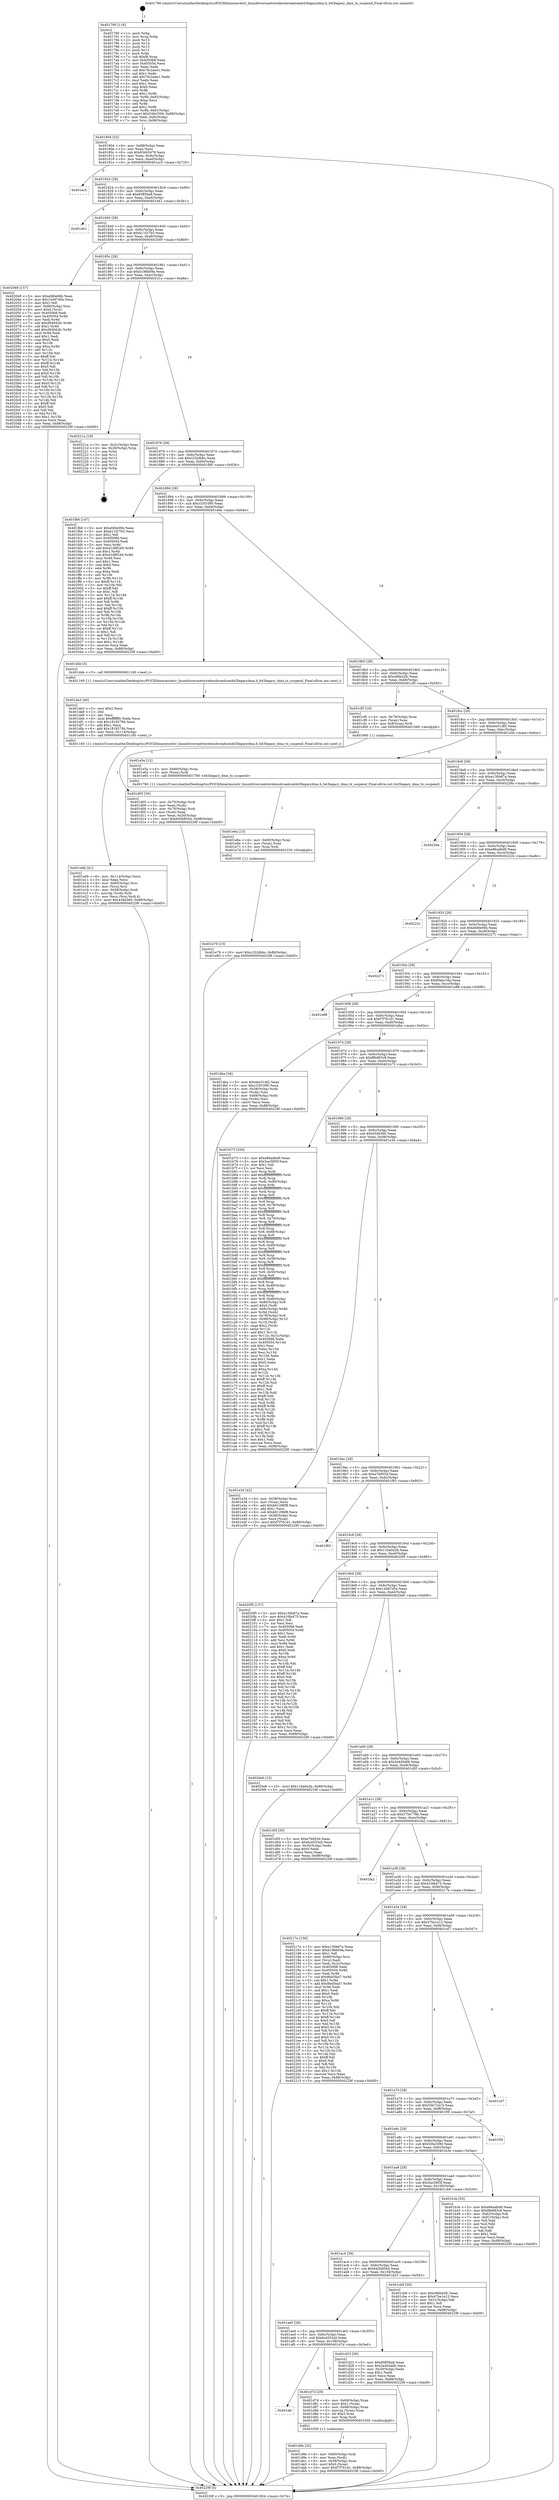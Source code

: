 digraph "0x401790" {
  label = "0x401790 (/mnt/c/Users/mathe/Desktop/tcc/POCII/binaries/extr_linuxdriversnetwirelessbroadcomb43legacydma.h_b43legacy_dma_tx_suspend_Final-ollvm.out::main(0))"
  labelloc = "t"
  node[shape=record]

  Entry [label="",width=0.3,height=0.3,shape=circle,fillcolor=black,style=filled]
  "0x401804" [label="{
     0x401804 [32]\l
     | [instrs]\l
     &nbsp;&nbsp;0x401804 \<+6\>: mov -0x88(%rbp),%eax\l
     &nbsp;&nbsp;0x40180a \<+2\>: mov %eax,%ecx\l
     &nbsp;&nbsp;0x40180c \<+6\>: sub $0x83d45479,%ecx\l
     &nbsp;&nbsp;0x401812 \<+6\>: mov %eax,-0x9c(%rbp)\l
     &nbsp;&nbsp;0x401818 \<+6\>: mov %ecx,-0xa0(%rbp)\l
     &nbsp;&nbsp;0x40181e \<+6\>: je 0000000000401ec5 \<main+0x735\>\l
  }"]
  "0x401ec5" [label="{
     0x401ec5\l
  }", style=dashed]
  "0x401824" [label="{
     0x401824 [28]\l
     | [instrs]\l
     &nbsp;&nbsp;0x401824 \<+5\>: jmp 0000000000401829 \<main+0x99\>\l
     &nbsp;&nbsp;0x401829 \<+6\>: mov -0x9c(%rbp),%eax\l
     &nbsp;&nbsp;0x40182f \<+5\>: sub $0x85ff36a8,%eax\l
     &nbsp;&nbsp;0x401834 \<+6\>: mov %eax,-0xa4(%rbp)\l
     &nbsp;&nbsp;0x40183a \<+6\>: je 0000000000401d41 \<main+0x5b1\>\l
  }"]
  Exit [label="",width=0.3,height=0.3,shape=circle,fillcolor=black,style=filled,peripheries=2]
  "0x401d41" [label="{
     0x401d41\l
  }", style=dashed]
  "0x401840" [label="{
     0x401840 [28]\l
     | [instrs]\l
     &nbsp;&nbsp;0x401840 \<+5\>: jmp 0000000000401845 \<main+0xb5\>\l
     &nbsp;&nbsp;0x401845 \<+6\>: mov -0x9c(%rbp),%eax\l
     &nbsp;&nbsp;0x40184b \<+5\>: sub $0xb11f27b5,%eax\l
     &nbsp;&nbsp;0x401850 \<+6\>: mov %eax,-0xa8(%rbp)\l
     &nbsp;&nbsp;0x401856 \<+6\>: je 0000000000402049 \<main+0x8b9\>\l
  }"]
  "0x401e79" [label="{
     0x401e79 [15]\l
     | [instrs]\l
     &nbsp;&nbsp;0x401e79 \<+10\>: movl $0xc232dbbc,-0x88(%rbp)\l
     &nbsp;&nbsp;0x401e83 \<+5\>: jmp 000000000040229f \<main+0xb0f\>\l
  }"]
  "0x402049" [label="{
     0x402049 [157]\l
     | [instrs]\l
     &nbsp;&nbsp;0x402049 \<+5\>: mov $0xefd0e06b,%eax\l
     &nbsp;&nbsp;0x40204e \<+5\>: mov $0x14487d5e,%ecx\l
     &nbsp;&nbsp;0x402053 \<+2\>: mov $0x1,%dl\l
     &nbsp;&nbsp;0x402055 \<+4\>: mov -0x80(%rbp),%rsi\l
     &nbsp;&nbsp;0x402059 \<+6\>: movl $0x0,(%rsi)\l
     &nbsp;&nbsp;0x40205f \<+7\>: mov 0x405068,%edi\l
     &nbsp;&nbsp;0x402066 \<+8\>: mov 0x405054,%r8d\l
     &nbsp;&nbsp;0x40206e \<+3\>: mov %edi,%r9d\l
     &nbsp;&nbsp;0x402071 \<+7\>: sub $0xd94942fc,%r9d\l
     &nbsp;&nbsp;0x402078 \<+4\>: sub $0x1,%r9d\l
     &nbsp;&nbsp;0x40207c \<+7\>: add $0xd94942fc,%r9d\l
     &nbsp;&nbsp;0x402083 \<+4\>: imul %r9d,%edi\l
     &nbsp;&nbsp;0x402087 \<+3\>: and $0x1,%edi\l
     &nbsp;&nbsp;0x40208a \<+3\>: cmp $0x0,%edi\l
     &nbsp;&nbsp;0x40208d \<+4\>: sete %r10b\l
     &nbsp;&nbsp;0x402091 \<+4\>: cmp $0xa,%r8d\l
     &nbsp;&nbsp;0x402095 \<+4\>: setl %r11b\l
     &nbsp;&nbsp;0x402099 \<+3\>: mov %r10b,%bl\l
     &nbsp;&nbsp;0x40209c \<+3\>: xor $0xff,%bl\l
     &nbsp;&nbsp;0x40209f \<+3\>: mov %r11b,%r14b\l
     &nbsp;&nbsp;0x4020a2 \<+4\>: xor $0xff,%r14b\l
     &nbsp;&nbsp;0x4020a6 \<+3\>: xor $0x0,%dl\l
     &nbsp;&nbsp;0x4020a9 \<+3\>: mov %bl,%r15b\l
     &nbsp;&nbsp;0x4020ac \<+4\>: and $0x0,%r15b\l
     &nbsp;&nbsp;0x4020b0 \<+3\>: and %dl,%r10b\l
     &nbsp;&nbsp;0x4020b3 \<+3\>: mov %r14b,%r12b\l
     &nbsp;&nbsp;0x4020b6 \<+4\>: and $0x0,%r12b\l
     &nbsp;&nbsp;0x4020ba \<+3\>: and %dl,%r11b\l
     &nbsp;&nbsp;0x4020bd \<+3\>: or %r10b,%r15b\l
     &nbsp;&nbsp;0x4020c0 \<+3\>: or %r11b,%r12b\l
     &nbsp;&nbsp;0x4020c3 \<+3\>: xor %r12b,%r15b\l
     &nbsp;&nbsp;0x4020c6 \<+3\>: or %r14b,%bl\l
     &nbsp;&nbsp;0x4020c9 \<+3\>: xor $0xff,%bl\l
     &nbsp;&nbsp;0x4020cc \<+3\>: or $0x0,%dl\l
     &nbsp;&nbsp;0x4020cf \<+2\>: and %dl,%bl\l
     &nbsp;&nbsp;0x4020d1 \<+3\>: or %bl,%r15b\l
     &nbsp;&nbsp;0x4020d4 \<+4\>: test $0x1,%r15b\l
     &nbsp;&nbsp;0x4020d8 \<+3\>: cmovne %ecx,%eax\l
     &nbsp;&nbsp;0x4020db \<+6\>: mov %eax,-0x88(%rbp)\l
     &nbsp;&nbsp;0x4020e1 \<+5\>: jmp 000000000040229f \<main+0xb0f\>\l
  }"]
  "0x40185c" [label="{
     0x40185c [28]\l
     | [instrs]\l
     &nbsp;&nbsp;0x40185c \<+5\>: jmp 0000000000401861 \<main+0xd1\>\l
     &nbsp;&nbsp;0x401861 \<+6\>: mov -0x9c(%rbp),%eax\l
     &nbsp;&nbsp;0x401867 \<+5\>: sub $0xb186b09a,%eax\l
     &nbsp;&nbsp;0x40186c \<+6\>: mov %eax,-0xac(%rbp)\l
     &nbsp;&nbsp;0x401872 \<+6\>: je 000000000040221a \<main+0xa8a\>\l
  }"]
  "0x401e6a" [label="{
     0x401e6a [15]\l
     | [instrs]\l
     &nbsp;&nbsp;0x401e6a \<+4\>: mov -0x60(%rbp),%rax\l
     &nbsp;&nbsp;0x401e6e \<+3\>: mov (%rax),%rax\l
     &nbsp;&nbsp;0x401e71 \<+3\>: mov %rax,%rdi\l
     &nbsp;&nbsp;0x401e74 \<+5\>: call 0000000000401030 \<free@plt\>\l
     | [calls]\l
     &nbsp;&nbsp;0x401030 \{1\} (unknown)\l
  }"]
  "0x40221a" [label="{
     0x40221a [18]\l
     | [instrs]\l
     &nbsp;&nbsp;0x40221a \<+3\>: mov -0x2c(%rbp),%eax\l
     &nbsp;&nbsp;0x40221d \<+4\>: lea -0x28(%rbp),%rsp\l
     &nbsp;&nbsp;0x402221 \<+1\>: pop %rbx\l
     &nbsp;&nbsp;0x402222 \<+2\>: pop %r12\l
     &nbsp;&nbsp;0x402224 \<+2\>: pop %r13\l
     &nbsp;&nbsp;0x402226 \<+2\>: pop %r14\l
     &nbsp;&nbsp;0x402228 \<+2\>: pop %r15\l
     &nbsp;&nbsp;0x40222a \<+1\>: pop %rbp\l
     &nbsp;&nbsp;0x40222b \<+1\>: ret\l
  }"]
  "0x401878" [label="{
     0x401878 [28]\l
     | [instrs]\l
     &nbsp;&nbsp;0x401878 \<+5\>: jmp 000000000040187d \<main+0xed\>\l
     &nbsp;&nbsp;0x40187d \<+6\>: mov -0x9c(%rbp),%eax\l
     &nbsp;&nbsp;0x401883 \<+5\>: sub $0xc232dbbc,%eax\l
     &nbsp;&nbsp;0x401888 \<+6\>: mov %eax,-0xb0(%rbp)\l
     &nbsp;&nbsp;0x40188e \<+6\>: je 0000000000401fb6 \<main+0x826\>\l
  }"]
  "0x401e0b" [label="{
     0x401e0b [41]\l
     | [instrs]\l
     &nbsp;&nbsp;0x401e0b \<+6\>: mov -0x114(%rbp),%ecx\l
     &nbsp;&nbsp;0x401e11 \<+3\>: imul %eax,%ecx\l
     &nbsp;&nbsp;0x401e14 \<+4\>: mov -0x60(%rbp),%rsi\l
     &nbsp;&nbsp;0x401e18 \<+3\>: mov (%rsi),%rsi\l
     &nbsp;&nbsp;0x401e1b \<+4\>: mov -0x58(%rbp),%rdi\l
     &nbsp;&nbsp;0x401e1f \<+3\>: movslq (%rdi),%rdi\l
     &nbsp;&nbsp;0x401e22 \<+3\>: mov %ecx,(%rsi,%rdi,4)\l
     &nbsp;&nbsp;0x401e25 \<+10\>: movl $0x434b560,-0x88(%rbp)\l
     &nbsp;&nbsp;0x401e2f \<+5\>: jmp 000000000040229f \<main+0xb0f\>\l
  }"]
  "0x401fb6" [label="{
     0x401fb6 [147]\l
     | [instrs]\l
     &nbsp;&nbsp;0x401fb6 \<+5\>: mov $0xefd0e06b,%eax\l
     &nbsp;&nbsp;0x401fbb \<+5\>: mov $0xb11f27b5,%ecx\l
     &nbsp;&nbsp;0x401fc0 \<+2\>: mov $0x1,%dl\l
     &nbsp;&nbsp;0x401fc2 \<+7\>: mov 0x405068,%esi\l
     &nbsp;&nbsp;0x401fc9 \<+7\>: mov 0x405054,%edi\l
     &nbsp;&nbsp;0x401fd0 \<+3\>: mov %esi,%r8d\l
     &nbsp;&nbsp;0x401fd3 \<+7\>: add $0x41d8f249,%r8d\l
     &nbsp;&nbsp;0x401fda \<+4\>: sub $0x1,%r8d\l
     &nbsp;&nbsp;0x401fde \<+7\>: sub $0x41d8f249,%r8d\l
     &nbsp;&nbsp;0x401fe5 \<+4\>: imul %r8d,%esi\l
     &nbsp;&nbsp;0x401fe9 \<+3\>: and $0x1,%esi\l
     &nbsp;&nbsp;0x401fec \<+3\>: cmp $0x0,%esi\l
     &nbsp;&nbsp;0x401fef \<+4\>: sete %r9b\l
     &nbsp;&nbsp;0x401ff3 \<+3\>: cmp $0xa,%edi\l
     &nbsp;&nbsp;0x401ff6 \<+4\>: setl %r10b\l
     &nbsp;&nbsp;0x401ffa \<+3\>: mov %r9b,%r11b\l
     &nbsp;&nbsp;0x401ffd \<+4\>: xor $0xff,%r11b\l
     &nbsp;&nbsp;0x402001 \<+3\>: mov %r10b,%bl\l
     &nbsp;&nbsp;0x402004 \<+3\>: xor $0xff,%bl\l
     &nbsp;&nbsp;0x402007 \<+3\>: xor $0x1,%dl\l
     &nbsp;&nbsp;0x40200a \<+3\>: mov %r11b,%r14b\l
     &nbsp;&nbsp;0x40200d \<+4\>: and $0xff,%r14b\l
     &nbsp;&nbsp;0x402011 \<+3\>: and %dl,%r9b\l
     &nbsp;&nbsp;0x402014 \<+3\>: mov %bl,%r15b\l
     &nbsp;&nbsp;0x402017 \<+4\>: and $0xff,%r15b\l
     &nbsp;&nbsp;0x40201b \<+3\>: and %dl,%r10b\l
     &nbsp;&nbsp;0x40201e \<+3\>: or %r9b,%r14b\l
     &nbsp;&nbsp;0x402021 \<+3\>: or %r10b,%r15b\l
     &nbsp;&nbsp;0x402024 \<+3\>: xor %r15b,%r14b\l
     &nbsp;&nbsp;0x402027 \<+3\>: or %bl,%r11b\l
     &nbsp;&nbsp;0x40202a \<+4\>: xor $0xff,%r11b\l
     &nbsp;&nbsp;0x40202e \<+3\>: or $0x1,%dl\l
     &nbsp;&nbsp;0x402031 \<+3\>: and %dl,%r11b\l
     &nbsp;&nbsp;0x402034 \<+3\>: or %r11b,%r14b\l
     &nbsp;&nbsp;0x402037 \<+4\>: test $0x1,%r14b\l
     &nbsp;&nbsp;0x40203b \<+3\>: cmovne %ecx,%eax\l
     &nbsp;&nbsp;0x40203e \<+6\>: mov %eax,-0x88(%rbp)\l
     &nbsp;&nbsp;0x402044 \<+5\>: jmp 000000000040229f \<main+0xb0f\>\l
  }"]
  "0x401894" [label="{
     0x401894 [28]\l
     | [instrs]\l
     &nbsp;&nbsp;0x401894 \<+5\>: jmp 0000000000401899 \<main+0x109\>\l
     &nbsp;&nbsp;0x401899 \<+6\>: mov -0x9c(%rbp),%eax\l
     &nbsp;&nbsp;0x40189f \<+5\>: sub $0xc33f1095,%eax\l
     &nbsp;&nbsp;0x4018a4 \<+6\>: mov %eax,-0xb4(%rbp)\l
     &nbsp;&nbsp;0x4018aa \<+6\>: je 0000000000401dde \<main+0x64e\>\l
  }"]
  "0x401de3" [label="{
     0x401de3 [40]\l
     | [instrs]\l
     &nbsp;&nbsp;0x401de3 \<+5\>: mov $0x2,%ecx\l
     &nbsp;&nbsp;0x401de8 \<+1\>: cltd\l
     &nbsp;&nbsp;0x401de9 \<+2\>: idiv %ecx\l
     &nbsp;&nbsp;0x401deb \<+6\>: imul $0xfffffffe,%edx,%ecx\l
     &nbsp;&nbsp;0x401df1 \<+6\>: sub $0x18192784,%ecx\l
     &nbsp;&nbsp;0x401df7 \<+3\>: add $0x1,%ecx\l
     &nbsp;&nbsp;0x401dfa \<+6\>: add $0x18192784,%ecx\l
     &nbsp;&nbsp;0x401e00 \<+6\>: mov %ecx,-0x114(%rbp)\l
     &nbsp;&nbsp;0x401e06 \<+5\>: call 0000000000401160 \<next_i\>\l
     | [calls]\l
     &nbsp;&nbsp;0x401160 \{1\} (/mnt/c/Users/mathe/Desktop/tcc/POCII/binaries/extr_linuxdriversnetwirelessbroadcomb43legacydma.h_b43legacy_dma_tx_suspend_Final-ollvm.out::next_i)\l
  }"]
  "0x401dde" [label="{
     0x401dde [5]\l
     | [instrs]\l
     &nbsp;&nbsp;0x401dde \<+5\>: call 0000000000401160 \<next_i\>\l
     | [calls]\l
     &nbsp;&nbsp;0x401160 \{1\} (/mnt/c/Users/mathe/Desktop/tcc/POCII/binaries/extr_linuxdriversnetwirelessbroadcomb43legacydma.h_b43legacy_dma_tx_suspend_Final-ollvm.out::next_i)\l
  }"]
  "0x4018b0" [label="{
     0x4018b0 [28]\l
     | [instrs]\l
     &nbsp;&nbsp;0x4018b0 \<+5\>: jmp 00000000004018b5 \<main+0x125\>\l
     &nbsp;&nbsp;0x4018b5 \<+6\>: mov -0x9c(%rbp),%eax\l
     &nbsp;&nbsp;0x4018bb \<+5\>: sub $0xc66b42fc,%eax\l
     &nbsp;&nbsp;0x4018c0 \<+6\>: mov %eax,-0xb8(%rbp)\l
     &nbsp;&nbsp;0x4018c6 \<+6\>: je 0000000000401cf5 \<main+0x565\>\l
  }"]
  "0x401d9a" [label="{
     0x401d9a [32]\l
     | [instrs]\l
     &nbsp;&nbsp;0x401d9a \<+4\>: mov -0x60(%rbp),%rdi\l
     &nbsp;&nbsp;0x401d9e \<+3\>: mov %rax,(%rdi)\l
     &nbsp;&nbsp;0x401da1 \<+4\>: mov -0x58(%rbp),%rax\l
     &nbsp;&nbsp;0x401da5 \<+6\>: movl $0x0,(%rax)\l
     &nbsp;&nbsp;0x401dab \<+10\>: movl $0xf7f761d1,-0x88(%rbp)\l
     &nbsp;&nbsp;0x401db5 \<+5\>: jmp 000000000040229f \<main+0xb0f\>\l
  }"]
  "0x401cf5" [label="{
     0x401cf5 [16]\l
     | [instrs]\l
     &nbsp;&nbsp;0x401cf5 \<+4\>: mov -0x78(%rbp),%rax\l
     &nbsp;&nbsp;0x401cf9 \<+3\>: mov (%rax),%rax\l
     &nbsp;&nbsp;0x401cfc \<+4\>: mov 0x8(%rax),%rdi\l
     &nbsp;&nbsp;0x401d00 \<+5\>: call 0000000000401060 \<atoi@plt\>\l
     | [calls]\l
     &nbsp;&nbsp;0x401060 \{1\} (unknown)\l
  }"]
  "0x4018cc" [label="{
     0x4018cc [28]\l
     | [instrs]\l
     &nbsp;&nbsp;0x4018cc \<+5\>: jmp 00000000004018d1 \<main+0x141\>\l
     &nbsp;&nbsp;0x4018d1 \<+6\>: mov -0x9c(%rbp),%eax\l
     &nbsp;&nbsp;0x4018d7 \<+5\>: sub $0xdee51df2,%eax\l
     &nbsp;&nbsp;0x4018dc \<+6\>: mov %eax,-0xbc(%rbp)\l
     &nbsp;&nbsp;0x4018e2 \<+6\>: je 0000000000401e5e \<main+0x6ce\>\l
  }"]
  "0x401afc" [label="{
     0x401afc\l
  }", style=dashed]
  "0x401e5e" [label="{
     0x401e5e [12]\l
     | [instrs]\l
     &nbsp;&nbsp;0x401e5e \<+4\>: mov -0x60(%rbp),%rax\l
     &nbsp;&nbsp;0x401e62 \<+3\>: mov (%rax),%rdi\l
     &nbsp;&nbsp;0x401e65 \<+5\>: call 0000000000401780 \<b43legacy_dma_tx_suspend\>\l
     | [calls]\l
     &nbsp;&nbsp;0x401780 \{1\} (/mnt/c/Users/mathe/Desktop/tcc/POCII/binaries/extr_linuxdriversnetwirelessbroadcomb43legacydma.h_b43legacy_dma_tx_suspend_Final-ollvm.out::b43legacy_dma_tx_suspend)\l
  }"]
  "0x4018e8" [label="{
     0x4018e8 [28]\l
     | [instrs]\l
     &nbsp;&nbsp;0x4018e8 \<+5\>: jmp 00000000004018ed \<main+0x15d\>\l
     &nbsp;&nbsp;0x4018ed \<+6\>: mov -0x9c(%rbp),%eax\l
     &nbsp;&nbsp;0x4018f3 \<+5\>: sub $0xe130b87a,%eax\l
     &nbsp;&nbsp;0x4018f8 \<+6\>: mov %eax,-0xc0(%rbp)\l
     &nbsp;&nbsp;0x4018fe \<+6\>: je 000000000040228a \<main+0xafa\>\l
  }"]
  "0x401d7d" [label="{
     0x401d7d [29]\l
     | [instrs]\l
     &nbsp;&nbsp;0x401d7d \<+4\>: mov -0x68(%rbp),%rax\l
     &nbsp;&nbsp;0x401d81 \<+6\>: movl $0x1,(%rax)\l
     &nbsp;&nbsp;0x401d87 \<+4\>: mov -0x68(%rbp),%rax\l
     &nbsp;&nbsp;0x401d8b \<+3\>: movslq (%rax),%rax\l
     &nbsp;&nbsp;0x401d8e \<+4\>: shl $0x2,%rax\l
     &nbsp;&nbsp;0x401d92 \<+3\>: mov %rax,%rdi\l
     &nbsp;&nbsp;0x401d95 \<+5\>: call 0000000000401050 \<malloc@plt\>\l
     | [calls]\l
     &nbsp;&nbsp;0x401050 \{1\} (unknown)\l
  }"]
  "0x40228a" [label="{
     0x40228a\l
  }", style=dashed]
  "0x401904" [label="{
     0x401904 [28]\l
     | [instrs]\l
     &nbsp;&nbsp;0x401904 \<+5\>: jmp 0000000000401909 \<main+0x179\>\l
     &nbsp;&nbsp;0x401909 \<+6\>: mov -0x9c(%rbp),%eax\l
     &nbsp;&nbsp;0x40190f \<+5\>: sub $0xe86adbd9,%eax\l
     &nbsp;&nbsp;0x401914 \<+6\>: mov %eax,-0xc4(%rbp)\l
     &nbsp;&nbsp;0x40191a \<+6\>: je 000000000040222c \<main+0xa9c\>\l
  }"]
  "0x401ae0" [label="{
     0x401ae0 [28]\l
     | [instrs]\l
     &nbsp;&nbsp;0x401ae0 \<+5\>: jmp 0000000000401ae5 \<main+0x355\>\l
     &nbsp;&nbsp;0x401ae5 \<+6\>: mov -0x9c(%rbp),%eax\l
     &nbsp;&nbsp;0x401aeb \<+5\>: sub $0x6ce553a5,%eax\l
     &nbsp;&nbsp;0x401af0 \<+6\>: mov %eax,-0x108(%rbp)\l
     &nbsp;&nbsp;0x401af6 \<+6\>: je 0000000000401d7d \<main+0x5ed\>\l
  }"]
  "0x40222c" [label="{
     0x40222c\l
  }", style=dashed]
  "0x401920" [label="{
     0x401920 [28]\l
     | [instrs]\l
     &nbsp;&nbsp;0x401920 \<+5\>: jmp 0000000000401925 \<main+0x195\>\l
     &nbsp;&nbsp;0x401925 \<+6\>: mov -0x9c(%rbp),%eax\l
     &nbsp;&nbsp;0x40192b \<+5\>: sub $0xefd0e06b,%eax\l
     &nbsp;&nbsp;0x401930 \<+6\>: mov %eax,-0xc8(%rbp)\l
     &nbsp;&nbsp;0x401936 \<+6\>: je 0000000000402271 \<main+0xae1\>\l
  }"]
  "0x401d23" [label="{
     0x401d23 [30]\l
     | [instrs]\l
     &nbsp;&nbsp;0x401d23 \<+5\>: mov $0x85ff36a8,%eax\l
     &nbsp;&nbsp;0x401d28 \<+5\>: mov $0x2e4d3a0b,%ecx\l
     &nbsp;&nbsp;0x401d2d \<+3\>: mov -0x30(%rbp),%edx\l
     &nbsp;&nbsp;0x401d30 \<+3\>: cmp $0x1,%edx\l
     &nbsp;&nbsp;0x401d33 \<+3\>: cmovl %ecx,%eax\l
     &nbsp;&nbsp;0x401d36 \<+6\>: mov %eax,-0x88(%rbp)\l
     &nbsp;&nbsp;0x401d3c \<+5\>: jmp 000000000040229f \<main+0xb0f\>\l
  }"]
  "0x402271" [label="{
     0x402271\l
  }", style=dashed]
  "0x40193c" [label="{
     0x40193c [28]\l
     | [instrs]\l
     &nbsp;&nbsp;0x40193c \<+5\>: jmp 0000000000401941 \<main+0x1b1\>\l
     &nbsp;&nbsp;0x401941 \<+6\>: mov -0x9c(%rbp),%eax\l
     &nbsp;&nbsp;0x401947 \<+5\>: sub $0xf0ebc18a,%eax\l
     &nbsp;&nbsp;0x40194c \<+6\>: mov %eax,-0xcc(%rbp)\l
     &nbsp;&nbsp;0x401952 \<+6\>: je 0000000000401e88 \<main+0x6f8\>\l
  }"]
  "0x401d05" [label="{
     0x401d05 [30]\l
     | [instrs]\l
     &nbsp;&nbsp;0x401d05 \<+4\>: mov -0x70(%rbp),%rdi\l
     &nbsp;&nbsp;0x401d09 \<+2\>: mov %eax,(%rdi)\l
     &nbsp;&nbsp;0x401d0b \<+4\>: mov -0x70(%rbp),%rdi\l
     &nbsp;&nbsp;0x401d0f \<+2\>: mov (%rdi),%eax\l
     &nbsp;&nbsp;0x401d11 \<+3\>: mov %eax,-0x30(%rbp)\l
     &nbsp;&nbsp;0x401d14 \<+10\>: movl $0x643b8544,-0x88(%rbp)\l
     &nbsp;&nbsp;0x401d1e \<+5\>: jmp 000000000040229f \<main+0xb0f\>\l
  }"]
  "0x401e88" [label="{
     0x401e88\l
  }", style=dashed]
  "0x401958" [label="{
     0x401958 [28]\l
     | [instrs]\l
     &nbsp;&nbsp;0x401958 \<+5\>: jmp 000000000040195d \<main+0x1cd\>\l
     &nbsp;&nbsp;0x40195d \<+6\>: mov -0x9c(%rbp),%eax\l
     &nbsp;&nbsp;0x401963 \<+5\>: sub $0xf7f761d1,%eax\l
     &nbsp;&nbsp;0x401968 \<+6\>: mov %eax,-0xd0(%rbp)\l
     &nbsp;&nbsp;0x40196e \<+6\>: je 0000000000401dba \<main+0x62a\>\l
  }"]
  "0x401ac4" [label="{
     0x401ac4 [28]\l
     | [instrs]\l
     &nbsp;&nbsp;0x401ac4 \<+5\>: jmp 0000000000401ac9 \<main+0x339\>\l
     &nbsp;&nbsp;0x401ac9 \<+6\>: mov -0x9c(%rbp),%eax\l
     &nbsp;&nbsp;0x401acf \<+5\>: sub $0x643b8544,%eax\l
     &nbsp;&nbsp;0x401ad4 \<+6\>: mov %eax,-0x104(%rbp)\l
     &nbsp;&nbsp;0x401ada \<+6\>: je 0000000000401d23 \<main+0x593\>\l
  }"]
  "0x401dba" [label="{
     0x401dba [36]\l
     | [instrs]\l
     &nbsp;&nbsp;0x401dba \<+5\>: mov $0xdee51df2,%eax\l
     &nbsp;&nbsp;0x401dbf \<+5\>: mov $0xc33f1095,%ecx\l
     &nbsp;&nbsp;0x401dc4 \<+4\>: mov -0x58(%rbp),%rdx\l
     &nbsp;&nbsp;0x401dc8 \<+2\>: mov (%rdx),%esi\l
     &nbsp;&nbsp;0x401dca \<+4\>: mov -0x68(%rbp),%rdx\l
     &nbsp;&nbsp;0x401dce \<+2\>: cmp (%rdx),%esi\l
     &nbsp;&nbsp;0x401dd0 \<+3\>: cmovl %ecx,%eax\l
     &nbsp;&nbsp;0x401dd3 \<+6\>: mov %eax,-0x88(%rbp)\l
     &nbsp;&nbsp;0x401dd9 \<+5\>: jmp 000000000040229f \<main+0xb0f\>\l
  }"]
  "0x401974" [label="{
     0x401974 [28]\l
     | [instrs]\l
     &nbsp;&nbsp;0x401974 \<+5\>: jmp 0000000000401979 \<main+0x1e9\>\l
     &nbsp;&nbsp;0x401979 \<+6\>: mov -0x9c(%rbp),%eax\l
     &nbsp;&nbsp;0x40197f \<+5\>: sub $0xf8b883c8,%eax\l
     &nbsp;&nbsp;0x401984 \<+6\>: mov %eax,-0xd4(%rbp)\l
     &nbsp;&nbsp;0x40198a \<+6\>: je 0000000000401b73 \<main+0x3e3\>\l
  }"]
  "0x401cb9" [label="{
     0x401cb9 [30]\l
     | [instrs]\l
     &nbsp;&nbsp;0x401cb9 \<+5\>: mov $0xc66b42fc,%eax\l
     &nbsp;&nbsp;0x401cbe \<+5\>: mov $0x47be1e12,%ecx\l
     &nbsp;&nbsp;0x401cc3 \<+3\>: mov -0x31(%rbp),%dl\l
     &nbsp;&nbsp;0x401cc6 \<+3\>: test $0x1,%dl\l
     &nbsp;&nbsp;0x401cc9 \<+3\>: cmovne %ecx,%eax\l
     &nbsp;&nbsp;0x401ccc \<+6\>: mov %eax,-0x88(%rbp)\l
     &nbsp;&nbsp;0x401cd2 \<+5\>: jmp 000000000040229f \<main+0xb0f\>\l
  }"]
  "0x401b73" [label="{
     0x401b73 [326]\l
     | [instrs]\l
     &nbsp;&nbsp;0x401b73 \<+5\>: mov $0xe86adbd9,%eax\l
     &nbsp;&nbsp;0x401b78 \<+5\>: mov $0x5ac59f3f,%ecx\l
     &nbsp;&nbsp;0x401b7d \<+2\>: mov $0x1,%dl\l
     &nbsp;&nbsp;0x401b7f \<+2\>: xor %esi,%esi\l
     &nbsp;&nbsp;0x401b81 \<+3\>: mov %rsp,%rdi\l
     &nbsp;&nbsp;0x401b84 \<+4\>: add $0xfffffffffffffff0,%rdi\l
     &nbsp;&nbsp;0x401b88 \<+3\>: mov %rdi,%rsp\l
     &nbsp;&nbsp;0x401b8b \<+4\>: mov %rdi,-0x80(%rbp)\l
     &nbsp;&nbsp;0x401b8f \<+3\>: mov %rsp,%rdi\l
     &nbsp;&nbsp;0x401b92 \<+4\>: add $0xfffffffffffffff0,%rdi\l
     &nbsp;&nbsp;0x401b96 \<+3\>: mov %rdi,%rsp\l
     &nbsp;&nbsp;0x401b99 \<+3\>: mov %rsp,%r8\l
     &nbsp;&nbsp;0x401b9c \<+4\>: add $0xfffffffffffffff0,%r8\l
     &nbsp;&nbsp;0x401ba0 \<+3\>: mov %r8,%rsp\l
     &nbsp;&nbsp;0x401ba3 \<+4\>: mov %r8,-0x78(%rbp)\l
     &nbsp;&nbsp;0x401ba7 \<+3\>: mov %rsp,%r8\l
     &nbsp;&nbsp;0x401baa \<+4\>: add $0xfffffffffffffff0,%r8\l
     &nbsp;&nbsp;0x401bae \<+3\>: mov %r8,%rsp\l
     &nbsp;&nbsp;0x401bb1 \<+4\>: mov %r8,-0x70(%rbp)\l
     &nbsp;&nbsp;0x401bb5 \<+3\>: mov %rsp,%r8\l
     &nbsp;&nbsp;0x401bb8 \<+4\>: add $0xfffffffffffffff0,%r8\l
     &nbsp;&nbsp;0x401bbc \<+3\>: mov %r8,%rsp\l
     &nbsp;&nbsp;0x401bbf \<+4\>: mov %r8,-0x68(%rbp)\l
     &nbsp;&nbsp;0x401bc3 \<+3\>: mov %rsp,%r8\l
     &nbsp;&nbsp;0x401bc6 \<+4\>: add $0xfffffffffffffff0,%r8\l
     &nbsp;&nbsp;0x401bca \<+3\>: mov %r8,%rsp\l
     &nbsp;&nbsp;0x401bcd \<+4\>: mov %r8,-0x60(%rbp)\l
     &nbsp;&nbsp;0x401bd1 \<+3\>: mov %rsp,%r8\l
     &nbsp;&nbsp;0x401bd4 \<+4\>: add $0xfffffffffffffff0,%r8\l
     &nbsp;&nbsp;0x401bd8 \<+3\>: mov %r8,%rsp\l
     &nbsp;&nbsp;0x401bdb \<+4\>: mov %r8,-0x58(%rbp)\l
     &nbsp;&nbsp;0x401bdf \<+3\>: mov %rsp,%r8\l
     &nbsp;&nbsp;0x401be2 \<+4\>: add $0xfffffffffffffff0,%r8\l
     &nbsp;&nbsp;0x401be6 \<+3\>: mov %r8,%rsp\l
     &nbsp;&nbsp;0x401be9 \<+4\>: mov %r8,-0x50(%rbp)\l
     &nbsp;&nbsp;0x401bed \<+3\>: mov %rsp,%r8\l
     &nbsp;&nbsp;0x401bf0 \<+4\>: add $0xfffffffffffffff0,%r8\l
     &nbsp;&nbsp;0x401bf4 \<+3\>: mov %r8,%rsp\l
     &nbsp;&nbsp;0x401bf7 \<+4\>: mov %r8,-0x48(%rbp)\l
     &nbsp;&nbsp;0x401bfb \<+3\>: mov %rsp,%r8\l
     &nbsp;&nbsp;0x401bfe \<+4\>: add $0xfffffffffffffff0,%r8\l
     &nbsp;&nbsp;0x401c02 \<+3\>: mov %r8,%rsp\l
     &nbsp;&nbsp;0x401c05 \<+4\>: mov %r8,-0x40(%rbp)\l
     &nbsp;&nbsp;0x401c09 \<+4\>: mov -0x80(%rbp),%r8\l
     &nbsp;&nbsp;0x401c0d \<+7\>: movl $0x0,(%r8)\l
     &nbsp;&nbsp;0x401c14 \<+7\>: mov -0x8c(%rbp),%r9d\l
     &nbsp;&nbsp;0x401c1b \<+3\>: mov %r9d,(%rdi)\l
     &nbsp;&nbsp;0x401c1e \<+4\>: mov -0x78(%rbp),%r8\l
     &nbsp;&nbsp;0x401c22 \<+7\>: mov -0x98(%rbp),%r10\l
     &nbsp;&nbsp;0x401c29 \<+3\>: mov %r10,(%r8)\l
     &nbsp;&nbsp;0x401c2c \<+3\>: cmpl $0x2,(%rdi)\l
     &nbsp;&nbsp;0x401c2f \<+4\>: setne %r11b\l
     &nbsp;&nbsp;0x401c33 \<+4\>: and $0x1,%r11b\l
     &nbsp;&nbsp;0x401c37 \<+4\>: mov %r11b,-0x31(%rbp)\l
     &nbsp;&nbsp;0x401c3b \<+7\>: mov 0x405068,%ebx\l
     &nbsp;&nbsp;0x401c42 \<+8\>: mov 0x405054,%r14d\l
     &nbsp;&nbsp;0x401c4a \<+3\>: sub $0x1,%esi\l
     &nbsp;&nbsp;0x401c4d \<+3\>: mov %ebx,%r15d\l
     &nbsp;&nbsp;0x401c50 \<+3\>: add %esi,%r15d\l
     &nbsp;&nbsp;0x401c53 \<+4\>: imul %r15d,%ebx\l
     &nbsp;&nbsp;0x401c57 \<+3\>: and $0x1,%ebx\l
     &nbsp;&nbsp;0x401c5a \<+3\>: cmp $0x0,%ebx\l
     &nbsp;&nbsp;0x401c5d \<+4\>: sete %r11b\l
     &nbsp;&nbsp;0x401c61 \<+4\>: cmp $0xa,%r14d\l
     &nbsp;&nbsp;0x401c65 \<+4\>: setl %r12b\l
     &nbsp;&nbsp;0x401c69 \<+3\>: mov %r11b,%r13b\l
     &nbsp;&nbsp;0x401c6c \<+4\>: xor $0xff,%r13b\l
     &nbsp;&nbsp;0x401c70 \<+3\>: mov %r12b,%sil\l
     &nbsp;&nbsp;0x401c73 \<+4\>: xor $0xff,%sil\l
     &nbsp;&nbsp;0x401c77 \<+3\>: xor $0x1,%dl\l
     &nbsp;&nbsp;0x401c7a \<+3\>: mov %r13b,%dil\l
     &nbsp;&nbsp;0x401c7d \<+4\>: and $0xff,%dil\l
     &nbsp;&nbsp;0x401c81 \<+3\>: and %dl,%r11b\l
     &nbsp;&nbsp;0x401c84 \<+3\>: mov %sil,%r8b\l
     &nbsp;&nbsp;0x401c87 \<+4\>: and $0xff,%r8b\l
     &nbsp;&nbsp;0x401c8b \<+3\>: and %dl,%r12b\l
     &nbsp;&nbsp;0x401c8e \<+3\>: or %r11b,%dil\l
     &nbsp;&nbsp;0x401c91 \<+3\>: or %r12b,%r8b\l
     &nbsp;&nbsp;0x401c94 \<+3\>: xor %r8b,%dil\l
     &nbsp;&nbsp;0x401c97 \<+3\>: or %sil,%r13b\l
     &nbsp;&nbsp;0x401c9a \<+4\>: xor $0xff,%r13b\l
     &nbsp;&nbsp;0x401c9e \<+3\>: or $0x1,%dl\l
     &nbsp;&nbsp;0x401ca1 \<+3\>: and %dl,%r13b\l
     &nbsp;&nbsp;0x401ca4 \<+3\>: or %r13b,%dil\l
     &nbsp;&nbsp;0x401ca7 \<+4\>: test $0x1,%dil\l
     &nbsp;&nbsp;0x401cab \<+3\>: cmovne %ecx,%eax\l
     &nbsp;&nbsp;0x401cae \<+6\>: mov %eax,-0x88(%rbp)\l
     &nbsp;&nbsp;0x401cb4 \<+5\>: jmp 000000000040229f \<main+0xb0f\>\l
  }"]
  "0x401990" [label="{
     0x401990 [28]\l
     | [instrs]\l
     &nbsp;&nbsp;0x401990 \<+5\>: jmp 0000000000401995 \<main+0x205\>\l
     &nbsp;&nbsp;0x401995 \<+6\>: mov -0x9c(%rbp),%eax\l
     &nbsp;&nbsp;0x40199b \<+5\>: sub $0x434b560,%eax\l
     &nbsp;&nbsp;0x4019a0 \<+6\>: mov %eax,-0xd8(%rbp)\l
     &nbsp;&nbsp;0x4019a6 \<+6\>: je 0000000000401e34 \<main+0x6a4\>\l
  }"]
  "0x401790" [label="{
     0x401790 [116]\l
     | [instrs]\l
     &nbsp;&nbsp;0x401790 \<+1\>: push %rbp\l
     &nbsp;&nbsp;0x401791 \<+3\>: mov %rsp,%rbp\l
     &nbsp;&nbsp;0x401794 \<+2\>: push %r15\l
     &nbsp;&nbsp;0x401796 \<+2\>: push %r14\l
     &nbsp;&nbsp;0x401798 \<+2\>: push %r13\l
     &nbsp;&nbsp;0x40179a \<+2\>: push %r12\l
     &nbsp;&nbsp;0x40179c \<+1\>: push %rbx\l
     &nbsp;&nbsp;0x40179d \<+7\>: sub $0xf8,%rsp\l
     &nbsp;&nbsp;0x4017a4 \<+7\>: mov 0x405068,%eax\l
     &nbsp;&nbsp;0x4017ab \<+7\>: mov 0x405054,%ecx\l
     &nbsp;&nbsp;0x4017b2 \<+2\>: mov %eax,%edx\l
     &nbsp;&nbsp;0x4017b4 \<+6\>: sub $0x76c2aee1,%edx\l
     &nbsp;&nbsp;0x4017ba \<+3\>: sub $0x1,%edx\l
     &nbsp;&nbsp;0x4017bd \<+6\>: add $0x76c2aee1,%edx\l
     &nbsp;&nbsp;0x4017c3 \<+3\>: imul %edx,%eax\l
     &nbsp;&nbsp;0x4017c6 \<+3\>: and $0x1,%eax\l
     &nbsp;&nbsp;0x4017c9 \<+3\>: cmp $0x0,%eax\l
     &nbsp;&nbsp;0x4017cc \<+4\>: sete %r8b\l
     &nbsp;&nbsp;0x4017d0 \<+4\>: and $0x1,%r8b\l
     &nbsp;&nbsp;0x4017d4 \<+7\>: mov %r8b,-0x82(%rbp)\l
     &nbsp;&nbsp;0x4017db \<+3\>: cmp $0xa,%ecx\l
     &nbsp;&nbsp;0x4017de \<+4\>: setl %r8b\l
     &nbsp;&nbsp;0x4017e2 \<+4\>: and $0x1,%r8b\l
     &nbsp;&nbsp;0x4017e6 \<+7\>: mov %r8b,-0x81(%rbp)\l
     &nbsp;&nbsp;0x4017ed \<+10\>: movl $0x53fa3390,-0x88(%rbp)\l
     &nbsp;&nbsp;0x4017f7 \<+6\>: mov %edi,-0x8c(%rbp)\l
     &nbsp;&nbsp;0x4017fd \<+7\>: mov %rsi,-0x98(%rbp)\l
  }"]
  "0x401e34" [label="{
     0x401e34 [42]\l
     | [instrs]\l
     &nbsp;&nbsp;0x401e34 \<+4\>: mov -0x58(%rbp),%rax\l
     &nbsp;&nbsp;0x401e38 \<+2\>: mov (%rax),%ecx\l
     &nbsp;&nbsp;0x401e3a \<+6\>: add $0xb61296f8,%ecx\l
     &nbsp;&nbsp;0x401e40 \<+3\>: add $0x1,%ecx\l
     &nbsp;&nbsp;0x401e43 \<+6\>: sub $0xb61296f8,%ecx\l
     &nbsp;&nbsp;0x401e49 \<+4\>: mov -0x58(%rbp),%rax\l
     &nbsp;&nbsp;0x401e4d \<+2\>: mov %ecx,(%rax)\l
     &nbsp;&nbsp;0x401e4f \<+10\>: movl $0xf7f761d1,-0x88(%rbp)\l
     &nbsp;&nbsp;0x401e59 \<+5\>: jmp 000000000040229f \<main+0xb0f\>\l
  }"]
  "0x4019ac" [label="{
     0x4019ac [28]\l
     | [instrs]\l
     &nbsp;&nbsp;0x4019ac \<+5\>: jmp 00000000004019b1 \<main+0x221\>\l
     &nbsp;&nbsp;0x4019b1 \<+6\>: mov -0x9c(%rbp),%eax\l
     &nbsp;&nbsp;0x4019b7 \<+5\>: sub $0xe7b955d,%eax\l
     &nbsp;&nbsp;0x4019bc \<+6\>: mov %eax,-0xdc(%rbp)\l
     &nbsp;&nbsp;0x4019c2 \<+6\>: je 0000000000401f93 \<main+0x803\>\l
  }"]
  "0x40229f" [label="{
     0x40229f [5]\l
     | [instrs]\l
     &nbsp;&nbsp;0x40229f \<+5\>: jmp 0000000000401804 \<main+0x74\>\l
  }"]
  "0x401f93" [label="{
     0x401f93\l
  }", style=dashed]
  "0x4019c8" [label="{
     0x4019c8 [28]\l
     | [instrs]\l
     &nbsp;&nbsp;0x4019c8 \<+5\>: jmp 00000000004019cd \<main+0x23d\>\l
     &nbsp;&nbsp;0x4019cd \<+6\>: mov -0x9c(%rbp),%eax\l
     &nbsp;&nbsp;0x4019d3 \<+5\>: sub $0x11ba0a2b,%eax\l
     &nbsp;&nbsp;0x4019d8 \<+6\>: mov %eax,-0xe0(%rbp)\l
     &nbsp;&nbsp;0x4019de \<+6\>: je 00000000004020f5 \<main+0x965\>\l
  }"]
  "0x401aa8" [label="{
     0x401aa8 [28]\l
     | [instrs]\l
     &nbsp;&nbsp;0x401aa8 \<+5\>: jmp 0000000000401aad \<main+0x31d\>\l
     &nbsp;&nbsp;0x401aad \<+6\>: mov -0x9c(%rbp),%eax\l
     &nbsp;&nbsp;0x401ab3 \<+5\>: sub $0x5ac59f3f,%eax\l
     &nbsp;&nbsp;0x401ab8 \<+6\>: mov %eax,-0x100(%rbp)\l
     &nbsp;&nbsp;0x401abe \<+6\>: je 0000000000401cb9 \<main+0x529\>\l
  }"]
  "0x4020f5" [label="{
     0x4020f5 [137]\l
     | [instrs]\l
     &nbsp;&nbsp;0x4020f5 \<+5\>: mov $0xe130b87a,%eax\l
     &nbsp;&nbsp;0x4020fa \<+5\>: mov $0x410fa475,%ecx\l
     &nbsp;&nbsp;0x4020ff \<+2\>: mov $0x1,%dl\l
     &nbsp;&nbsp;0x402101 \<+2\>: xor %esi,%esi\l
     &nbsp;&nbsp;0x402103 \<+7\>: mov 0x405068,%edi\l
     &nbsp;&nbsp;0x40210a \<+8\>: mov 0x405054,%r8d\l
     &nbsp;&nbsp;0x402112 \<+3\>: sub $0x1,%esi\l
     &nbsp;&nbsp;0x402115 \<+3\>: mov %edi,%r9d\l
     &nbsp;&nbsp;0x402118 \<+3\>: add %esi,%r9d\l
     &nbsp;&nbsp;0x40211b \<+4\>: imul %r9d,%edi\l
     &nbsp;&nbsp;0x40211f \<+3\>: and $0x1,%edi\l
     &nbsp;&nbsp;0x402122 \<+3\>: cmp $0x0,%edi\l
     &nbsp;&nbsp;0x402125 \<+4\>: sete %r10b\l
     &nbsp;&nbsp;0x402129 \<+4\>: cmp $0xa,%r8d\l
     &nbsp;&nbsp;0x40212d \<+4\>: setl %r11b\l
     &nbsp;&nbsp;0x402131 \<+3\>: mov %r10b,%bl\l
     &nbsp;&nbsp;0x402134 \<+3\>: xor $0xff,%bl\l
     &nbsp;&nbsp;0x402137 \<+3\>: mov %r11b,%r14b\l
     &nbsp;&nbsp;0x40213a \<+4\>: xor $0xff,%r14b\l
     &nbsp;&nbsp;0x40213e \<+3\>: xor $0x0,%dl\l
     &nbsp;&nbsp;0x402141 \<+3\>: mov %bl,%r15b\l
     &nbsp;&nbsp;0x402144 \<+4\>: and $0x0,%r15b\l
     &nbsp;&nbsp;0x402148 \<+3\>: and %dl,%r10b\l
     &nbsp;&nbsp;0x40214b \<+3\>: mov %r14b,%r12b\l
     &nbsp;&nbsp;0x40214e \<+4\>: and $0x0,%r12b\l
     &nbsp;&nbsp;0x402152 \<+3\>: and %dl,%r11b\l
     &nbsp;&nbsp;0x402155 \<+3\>: or %r10b,%r15b\l
     &nbsp;&nbsp;0x402158 \<+3\>: or %r11b,%r12b\l
     &nbsp;&nbsp;0x40215b \<+3\>: xor %r12b,%r15b\l
     &nbsp;&nbsp;0x40215e \<+3\>: or %r14b,%bl\l
     &nbsp;&nbsp;0x402161 \<+3\>: xor $0xff,%bl\l
     &nbsp;&nbsp;0x402164 \<+3\>: or $0x0,%dl\l
     &nbsp;&nbsp;0x402167 \<+2\>: and %dl,%bl\l
     &nbsp;&nbsp;0x402169 \<+3\>: or %bl,%r15b\l
     &nbsp;&nbsp;0x40216c \<+4\>: test $0x1,%r15b\l
     &nbsp;&nbsp;0x402170 \<+3\>: cmovne %ecx,%eax\l
     &nbsp;&nbsp;0x402173 \<+6\>: mov %eax,-0x88(%rbp)\l
     &nbsp;&nbsp;0x402179 \<+5\>: jmp 000000000040229f \<main+0xb0f\>\l
  }"]
  "0x4019e4" [label="{
     0x4019e4 [28]\l
     | [instrs]\l
     &nbsp;&nbsp;0x4019e4 \<+5\>: jmp 00000000004019e9 \<main+0x259\>\l
     &nbsp;&nbsp;0x4019e9 \<+6\>: mov -0x9c(%rbp),%eax\l
     &nbsp;&nbsp;0x4019ef \<+5\>: sub $0x14487d5e,%eax\l
     &nbsp;&nbsp;0x4019f4 \<+6\>: mov %eax,-0xe4(%rbp)\l
     &nbsp;&nbsp;0x4019fa \<+6\>: je 00000000004020e6 \<main+0x956\>\l
  }"]
  "0x401b3e" [label="{
     0x401b3e [53]\l
     | [instrs]\l
     &nbsp;&nbsp;0x401b3e \<+5\>: mov $0xe86adbd9,%eax\l
     &nbsp;&nbsp;0x401b43 \<+5\>: mov $0xf8b883c8,%ecx\l
     &nbsp;&nbsp;0x401b48 \<+6\>: mov -0x82(%rbp),%dl\l
     &nbsp;&nbsp;0x401b4e \<+7\>: mov -0x81(%rbp),%sil\l
     &nbsp;&nbsp;0x401b55 \<+3\>: mov %dl,%dil\l
     &nbsp;&nbsp;0x401b58 \<+3\>: and %sil,%dil\l
     &nbsp;&nbsp;0x401b5b \<+3\>: xor %sil,%dl\l
     &nbsp;&nbsp;0x401b5e \<+3\>: or %dl,%dil\l
     &nbsp;&nbsp;0x401b61 \<+4\>: test $0x1,%dil\l
     &nbsp;&nbsp;0x401b65 \<+3\>: cmovne %ecx,%eax\l
     &nbsp;&nbsp;0x401b68 \<+6\>: mov %eax,-0x88(%rbp)\l
     &nbsp;&nbsp;0x401b6e \<+5\>: jmp 000000000040229f \<main+0xb0f\>\l
  }"]
  "0x4020e6" [label="{
     0x4020e6 [15]\l
     | [instrs]\l
     &nbsp;&nbsp;0x4020e6 \<+10\>: movl $0x11ba0a2b,-0x88(%rbp)\l
     &nbsp;&nbsp;0x4020f0 \<+5\>: jmp 000000000040229f \<main+0xb0f\>\l
  }"]
  "0x401a00" [label="{
     0x401a00 [28]\l
     | [instrs]\l
     &nbsp;&nbsp;0x401a00 \<+5\>: jmp 0000000000401a05 \<main+0x275\>\l
     &nbsp;&nbsp;0x401a05 \<+6\>: mov -0x9c(%rbp),%eax\l
     &nbsp;&nbsp;0x401a0b \<+5\>: sub $0x2e4d3a0b,%eax\l
     &nbsp;&nbsp;0x401a10 \<+6\>: mov %eax,-0xe8(%rbp)\l
     &nbsp;&nbsp;0x401a16 \<+6\>: je 0000000000401d5f \<main+0x5cf\>\l
  }"]
  "0x401a8c" [label="{
     0x401a8c [28]\l
     | [instrs]\l
     &nbsp;&nbsp;0x401a8c \<+5\>: jmp 0000000000401a91 \<main+0x301\>\l
     &nbsp;&nbsp;0x401a91 \<+6\>: mov -0x9c(%rbp),%eax\l
     &nbsp;&nbsp;0x401a97 \<+5\>: sub $0x53fa3390,%eax\l
     &nbsp;&nbsp;0x401a9c \<+6\>: mov %eax,-0xfc(%rbp)\l
     &nbsp;&nbsp;0x401aa2 \<+6\>: je 0000000000401b3e \<main+0x3ae\>\l
  }"]
  "0x401d5f" [label="{
     0x401d5f [30]\l
     | [instrs]\l
     &nbsp;&nbsp;0x401d5f \<+5\>: mov $0xe7b955d,%eax\l
     &nbsp;&nbsp;0x401d64 \<+5\>: mov $0x6ce553a5,%ecx\l
     &nbsp;&nbsp;0x401d69 \<+3\>: mov -0x30(%rbp),%edx\l
     &nbsp;&nbsp;0x401d6c \<+3\>: cmp $0x0,%edx\l
     &nbsp;&nbsp;0x401d6f \<+3\>: cmove %ecx,%eax\l
     &nbsp;&nbsp;0x401d72 \<+6\>: mov %eax,-0x88(%rbp)\l
     &nbsp;&nbsp;0x401d78 \<+5\>: jmp 000000000040229f \<main+0xb0f\>\l
  }"]
  "0x401a1c" [label="{
     0x401a1c [28]\l
     | [instrs]\l
     &nbsp;&nbsp;0x401a1c \<+5\>: jmp 0000000000401a21 \<main+0x291\>\l
     &nbsp;&nbsp;0x401a21 \<+6\>: mov -0x9c(%rbp),%eax\l
     &nbsp;&nbsp;0x401a27 \<+5\>: sub $0x375e778b,%eax\l
     &nbsp;&nbsp;0x401a2c \<+6\>: mov %eax,-0xec(%rbp)\l
     &nbsp;&nbsp;0x401a32 \<+6\>: je 0000000000401fa2 \<main+0x812\>\l
  }"]
  "0x401f3f" [label="{
     0x401f3f\l
  }", style=dashed]
  "0x401fa2" [label="{
     0x401fa2\l
  }", style=dashed]
  "0x401a38" [label="{
     0x401a38 [28]\l
     | [instrs]\l
     &nbsp;&nbsp;0x401a38 \<+5\>: jmp 0000000000401a3d \<main+0x2ad\>\l
     &nbsp;&nbsp;0x401a3d \<+6\>: mov -0x9c(%rbp),%eax\l
     &nbsp;&nbsp;0x401a43 \<+5\>: sub $0x410fa475,%eax\l
     &nbsp;&nbsp;0x401a48 \<+6\>: mov %eax,-0xf0(%rbp)\l
     &nbsp;&nbsp;0x401a4e \<+6\>: je 000000000040217e \<main+0x9ee\>\l
  }"]
  "0x401a70" [label="{
     0x401a70 [28]\l
     | [instrs]\l
     &nbsp;&nbsp;0x401a70 \<+5\>: jmp 0000000000401a75 \<main+0x2e5\>\l
     &nbsp;&nbsp;0x401a75 \<+6\>: mov -0x9c(%rbp),%eax\l
     &nbsp;&nbsp;0x401a7b \<+5\>: sub $0x53b72415,%eax\l
     &nbsp;&nbsp;0x401a80 \<+6\>: mov %eax,-0xf8(%rbp)\l
     &nbsp;&nbsp;0x401a86 \<+6\>: je 0000000000401f3f \<main+0x7af\>\l
  }"]
  "0x40217e" [label="{
     0x40217e [156]\l
     | [instrs]\l
     &nbsp;&nbsp;0x40217e \<+5\>: mov $0xe130b87a,%eax\l
     &nbsp;&nbsp;0x402183 \<+5\>: mov $0xb186b09a,%ecx\l
     &nbsp;&nbsp;0x402188 \<+2\>: mov $0x1,%dl\l
     &nbsp;&nbsp;0x40218a \<+4\>: mov -0x80(%rbp),%rsi\l
     &nbsp;&nbsp;0x40218e \<+2\>: mov (%rsi),%edi\l
     &nbsp;&nbsp;0x402190 \<+3\>: mov %edi,-0x2c(%rbp)\l
     &nbsp;&nbsp;0x402193 \<+7\>: mov 0x405068,%edi\l
     &nbsp;&nbsp;0x40219a \<+8\>: mov 0x405054,%r8d\l
     &nbsp;&nbsp;0x4021a2 \<+3\>: mov %edi,%r9d\l
     &nbsp;&nbsp;0x4021a5 \<+7\>: sub $0x9bd5fa47,%r9d\l
     &nbsp;&nbsp;0x4021ac \<+4\>: sub $0x1,%r9d\l
     &nbsp;&nbsp;0x4021b0 \<+7\>: add $0x9bd5fa47,%r9d\l
     &nbsp;&nbsp;0x4021b7 \<+4\>: imul %r9d,%edi\l
     &nbsp;&nbsp;0x4021bb \<+3\>: and $0x1,%edi\l
     &nbsp;&nbsp;0x4021be \<+3\>: cmp $0x0,%edi\l
     &nbsp;&nbsp;0x4021c1 \<+4\>: sete %r10b\l
     &nbsp;&nbsp;0x4021c5 \<+4\>: cmp $0xa,%r8d\l
     &nbsp;&nbsp;0x4021c9 \<+4\>: setl %r11b\l
     &nbsp;&nbsp;0x4021cd \<+3\>: mov %r10b,%bl\l
     &nbsp;&nbsp;0x4021d0 \<+3\>: xor $0xff,%bl\l
     &nbsp;&nbsp;0x4021d3 \<+3\>: mov %r11b,%r14b\l
     &nbsp;&nbsp;0x4021d6 \<+4\>: xor $0xff,%r14b\l
     &nbsp;&nbsp;0x4021da \<+3\>: xor $0x0,%dl\l
     &nbsp;&nbsp;0x4021dd \<+3\>: mov %bl,%r15b\l
     &nbsp;&nbsp;0x4021e0 \<+4\>: and $0x0,%r15b\l
     &nbsp;&nbsp;0x4021e4 \<+3\>: and %dl,%r10b\l
     &nbsp;&nbsp;0x4021e7 \<+3\>: mov %r14b,%r12b\l
     &nbsp;&nbsp;0x4021ea \<+4\>: and $0x0,%r12b\l
     &nbsp;&nbsp;0x4021ee \<+3\>: and %dl,%r11b\l
     &nbsp;&nbsp;0x4021f1 \<+3\>: or %r10b,%r15b\l
     &nbsp;&nbsp;0x4021f4 \<+3\>: or %r11b,%r12b\l
     &nbsp;&nbsp;0x4021f7 \<+3\>: xor %r12b,%r15b\l
     &nbsp;&nbsp;0x4021fa \<+3\>: or %r14b,%bl\l
     &nbsp;&nbsp;0x4021fd \<+3\>: xor $0xff,%bl\l
     &nbsp;&nbsp;0x402200 \<+3\>: or $0x0,%dl\l
     &nbsp;&nbsp;0x402203 \<+2\>: and %dl,%bl\l
     &nbsp;&nbsp;0x402205 \<+3\>: or %bl,%r15b\l
     &nbsp;&nbsp;0x402208 \<+4\>: test $0x1,%r15b\l
     &nbsp;&nbsp;0x40220c \<+3\>: cmovne %ecx,%eax\l
     &nbsp;&nbsp;0x40220f \<+6\>: mov %eax,-0x88(%rbp)\l
     &nbsp;&nbsp;0x402215 \<+5\>: jmp 000000000040229f \<main+0xb0f\>\l
  }"]
  "0x401a54" [label="{
     0x401a54 [28]\l
     | [instrs]\l
     &nbsp;&nbsp;0x401a54 \<+5\>: jmp 0000000000401a59 \<main+0x2c9\>\l
     &nbsp;&nbsp;0x401a59 \<+6\>: mov -0x9c(%rbp),%eax\l
     &nbsp;&nbsp;0x401a5f \<+5\>: sub $0x47be1e12,%eax\l
     &nbsp;&nbsp;0x401a64 \<+6\>: mov %eax,-0xf4(%rbp)\l
     &nbsp;&nbsp;0x401a6a \<+6\>: je 0000000000401cd7 \<main+0x547\>\l
  }"]
  "0x401cd7" [label="{
     0x401cd7\l
  }", style=dashed]
  Entry -> "0x401790" [label=" 1"]
  "0x401804" -> "0x401ec5" [label=" 0"]
  "0x401804" -> "0x401824" [label=" 18"]
  "0x40221a" -> Exit [label=" 1"]
  "0x401824" -> "0x401d41" [label=" 0"]
  "0x401824" -> "0x401840" [label=" 18"]
  "0x40217e" -> "0x40229f" [label=" 1"]
  "0x401840" -> "0x402049" [label=" 1"]
  "0x401840" -> "0x40185c" [label=" 17"]
  "0x4020f5" -> "0x40229f" [label=" 1"]
  "0x40185c" -> "0x40221a" [label=" 1"]
  "0x40185c" -> "0x401878" [label=" 16"]
  "0x4020e6" -> "0x40229f" [label=" 1"]
  "0x401878" -> "0x401fb6" [label=" 1"]
  "0x401878" -> "0x401894" [label=" 15"]
  "0x402049" -> "0x40229f" [label=" 1"]
  "0x401894" -> "0x401dde" [label=" 1"]
  "0x401894" -> "0x4018b0" [label=" 14"]
  "0x401fb6" -> "0x40229f" [label=" 1"]
  "0x4018b0" -> "0x401cf5" [label=" 1"]
  "0x4018b0" -> "0x4018cc" [label=" 13"]
  "0x401e79" -> "0x40229f" [label=" 1"]
  "0x4018cc" -> "0x401e5e" [label=" 1"]
  "0x4018cc" -> "0x4018e8" [label=" 12"]
  "0x401e6a" -> "0x401e79" [label=" 1"]
  "0x4018e8" -> "0x40228a" [label=" 0"]
  "0x4018e8" -> "0x401904" [label=" 12"]
  "0x401e5e" -> "0x401e6a" [label=" 1"]
  "0x401904" -> "0x40222c" [label=" 0"]
  "0x401904" -> "0x401920" [label=" 12"]
  "0x401e0b" -> "0x40229f" [label=" 1"]
  "0x401920" -> "0x402271" [label=" 0"]
  "0x401920" -> "0x40193c" [label=" 12"]
  "0x401de3" -> "0x401e0b" [label=" 1"]
  "0x40193c" -> "0x401e88" [label=" 0"]
  "0x40193c" -> "0x401958" [label=" 12"]
  "0x401dba" -> "0x40229f" [label=" 2"]
  "0x401958" -> "0x401dba" [label=" 2"]
  "0x401958" -> "0x401974" [label=" 10"]
  "0x401d9a" -> "0x40229f" [label=" 1"]
  "0x401974" -> "0x401b73" [label=" 1"]
  "0x401974" -> "0x401990" [label=" 9"]
  "0x401d7d" -> "0x401d9a" [label=" 1"]
  "0x401990" -> "0x401e34" [label=" 1"]
  "0x401990" -> "0x4019ac" [label=" 8"]
  "0x401e34" -> "0x40229f" [label=" 1"]
  "0x4019ac" -> "0x401f93" [label=" 0"]
  "0x4019ac" -> "0x4019c8" [label=" 8"]
  "0x401d5f" -> "0x40229f" [label=" 1"]
  "0x4019c8" -> "0x4020f5" [label=" 1"]
  "0x4019c8" -> "0x4019e4" [label=" 7"]
  "0x401d23" -> "0x40229f" [label=" 1"]
  "0x4019e4" -> "0x4020e6" [label=" 1"]
  "0x4019e4" -> "0x401a00" [label=" 6"]
  "0x401ac4" -> "0x401ae0" [label=" 1"]
  "0x401a00" -> "0x401d5f" [label=" 1"]
  "0x401a00" -> "0x401a1c" [label=" 5"]
  "0x401dde" -> "0x401de3" [label=" 1"]
  "0x401a1c" -> "0x401fa2" [label=" 0"]
  "0x401a1c" -> "0x401a38" [label=" 5"]
  "0x401d05" -> "0x40229f" [label=" 1"]
  "0x401a38" -> "0x40217e" [label=" 1"]
  "0x401a38" -> "0x401a54" [label=" 4"]
  "0x401cb9" -> "0x40229f" [label=" 1"]
  "0x401a54" -> "0x401cd7" [label=" 0"]
  "0x401a54" -> "0x401a70" [label=" 4"]
  "0x401cf5" -> "0x401d05" [label=" 1"]
  "0x401a70" -> "0x401f3f" [label=" 0"]
  "0x401a70" -> "0x401a8c" [label=" 4"]
  "0x401ac4" -> "0x401d23" [label=" 1"]
  "0x401a8c" -> "0x401b3e" [label=" 1"]
  "0x401a8c" -> "0x401aa8" [label=" 3"]
  "0x401b3e" -> "0x40229f" [label=" 1"]
  "0x401790" -> "0x401804" [label=" 1"]
  "0x40229f" -> "0x401804" [label=" 17"]
  "0x401ae0" -> "0x401d7d" [label=" 1"]
  "0x401b73" -> "0x40229f" [label=" 1"]
  "0x401ae0" -> "0x401afc" [label=" 0"]
  "0x401aa8" -> "0x401cb9" [label=" 1"]
  "0x401aa8" -> "0x401ac4" [label=" 2"]
}
